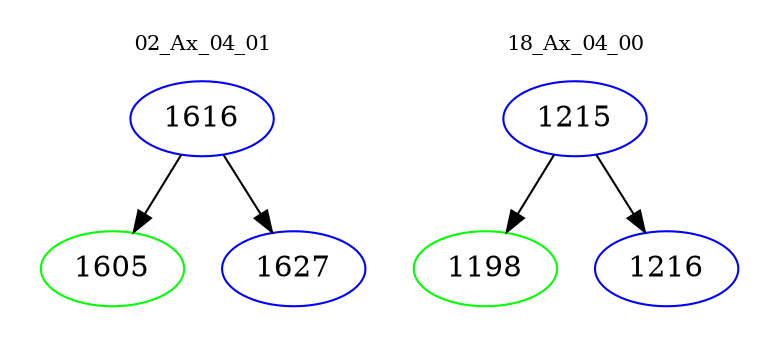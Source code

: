 digraph{
subgraph cluster_0 {
color = white
label = "02_Ax_04_01";
fontsize=10;
T0_1616 [label="1616", color="blue"]
T0_1616 -> T0_1605 [color="black"]
T0_1605 [label="1605", color="green"]
T0_1616 -> T0_1627 [color="black"]
T0_1627 [label="1627", color="blue"]
}
subgraph cluster_1 {
color = white
label = "18_Ax_04_00";
fontsize=10;
T1_1215 [label="1215", color="blue"]
T1_1215 -> T1_1198 [color="black"]
T1_1198 [label="1198", color="green"]
T1_1215 -> T1_1216 [color="black"]
T1_1216 [label="1216", color="blue"]
}
}
